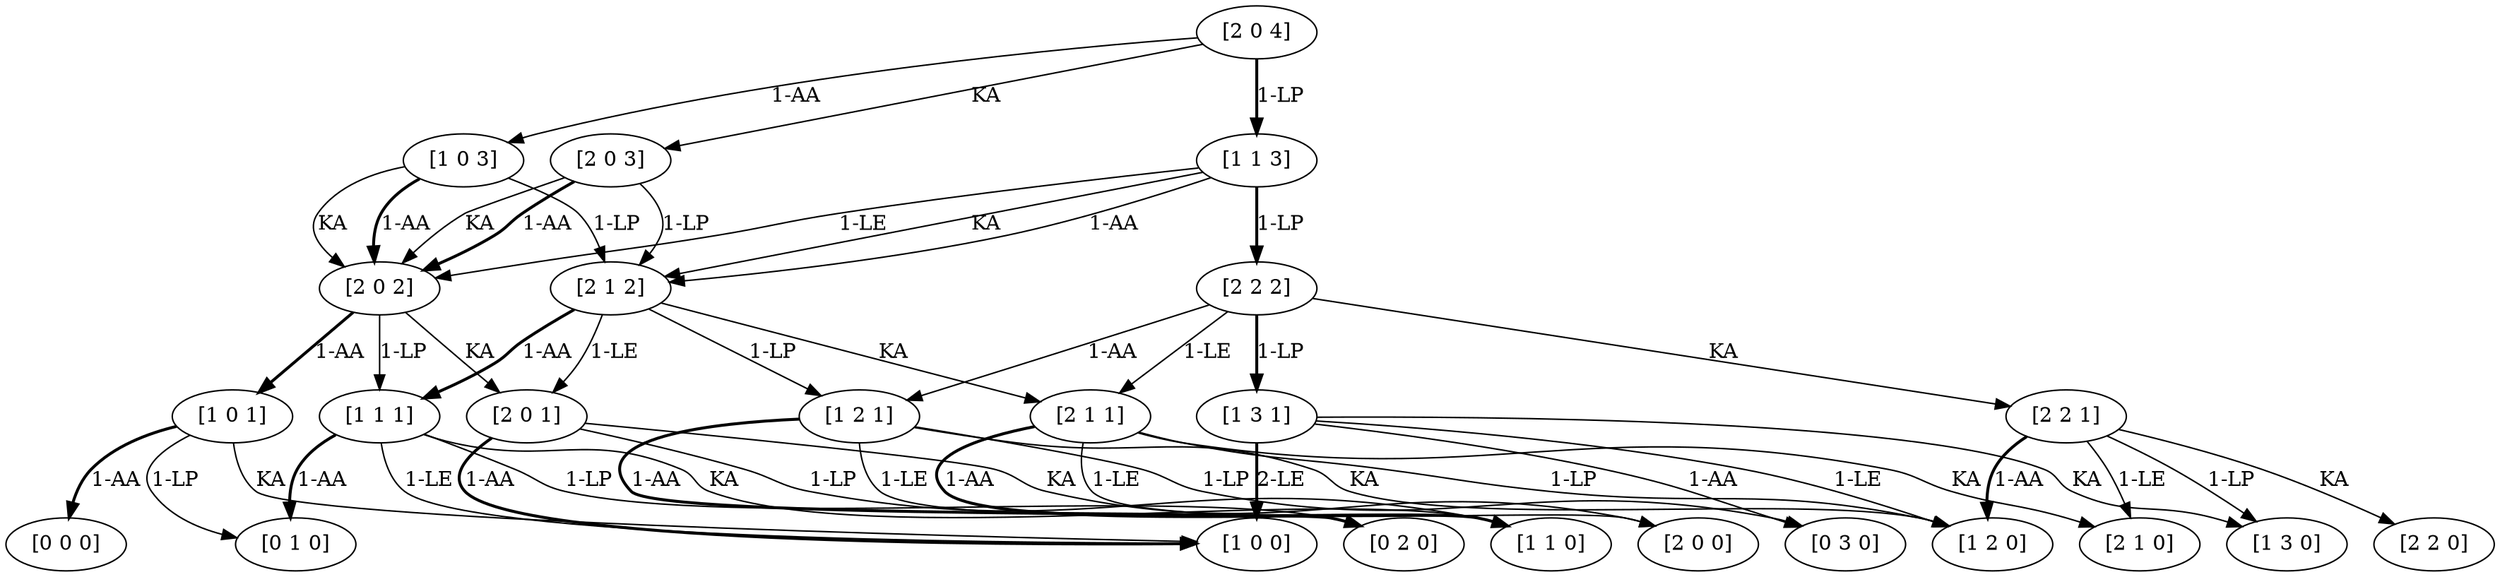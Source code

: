 digraph  {
	node [label="\N"];
	5	 [capacity="[2]",
		label="[2 2 0]",
		stock="[2]",
		time=0,
		value=0.0];
	6	 [capacity="[2]",
		label="[2 2 1]",
		stock="[2]",
		time=1,
		value=100.0];
	6 -> 5 [key=0,
	goal="[2 2 0]",
	label=KA,
	modus=KA,
	not_best_politic=True,
	revenue=0,
	time=1,
	weight=0.0,
	weight_goal=0.0];
10 [capacity="[2]",
	label="[2 1 0]",
	stock="[1]",
	time=0,
	value=0.0];
6 -> 10 [key=1,
goal="[2 1 0]",
label="1-LE",
modus=LE,
not_best_politic=True,
revenue=100,
time=1,
weight=100.0,
weight_goal=0.0];
20 [capacity="[1]",
label="[1 3 0]",
stock="[3]",
time=0,
value=0.0];
6 -> 20 [key=1,
goal="[1 3 0]",
label="1-LP",
modus=LP,
not_best_politic=True,
revenue=0,
time=1,
weight=0.0,
weight_goal=0.0];
25 [capacity="[1]",
label="[1 2 0]",
stock="[2]",
time=0,
value=0.0];
6 -> 25 [key=1,
goal="[1 2 0]",
label="1-AA",
modus=AA,
not_best_politic=False,
revenue=100,
style=bold,
time=1,
weight=100.0,
weight_goal=0.0];
7 [capacity="[2]",
label="[2 2 2]",
stock="[2]",
time=2,
value=450.0];
7 -> 6 [key=0,
goal="[2 2 1]",
label=KA,
modus=KA,
not_best_politic=True,
revenue=0,
time=2,
weight=0.0,
weight_goal=100.0];
11 [capacity="[2]",
label="[2 1 1]",
stock="[1]",
time=1,
value=100.0];
7 -> 11 [key=1,
goal="[2 1 1]",
label="1-LE",
modus=LE,
not_best_politic=True,
revenue=100,
time=2,
weight=100.0,
weight_goal=100.0];
21 [capacity="[1]",
label="[1 3 1]",
stock="[3]",
time=1,
value=600.0];
7 -> 21 [key=1,
goal="[1 3 1]",
label="1-LP",
modus=LP,
not_best_politic=False,
revenue=0,
style=bold,
time=2,
weight=500.0,
weight_goal=600.0];
26 [capacity="[1]",
label="[1 2 1]",
stock="[2]",
time=1,
value=100.0];
7 -> 26 [key=1,
goal="[1 2 1]",
label="1-AA",
modus=AA,
not_best_politic=True,
revenue=100,
time=2,
weight=100.0,
weight_goal=100.0];
11 -> 10 [key=0,
goal="[2 1 0]",
label=KA,
modus=KA,
not_best_politic=True,
revenue=0,
time=1,
weight=0.0,
weight_goal=0.0];
15 [capacity="[2]",
label="[2 0 0]",
stock="[0]",
time=0,
value=0.0];
11 -> 15 [key=1,
goal="[2 0 0]",
label="1-LE",
modus=LE,
not_best_politic=True,
revenue=100,
time=1,
weight=100.0,
weight_goal=0.0];
11 -> 25 [key=1,
goal="[1 2 0]",
label="1-LP",
modus=LP,
not_best_politic=True,
revenue=0,
time=1,
weight=0.0,
weight_goal=0.0];
30 [capacity="[1]",
label="[1 1 0]",
stock="[1]",
time=0,
value=0.0];
11 -> 30 [key=1,
goal="[1 1 0]",
label="1-AA",
modus=AA,
not_best_politic=False,
revenue=100,
style=bold,
time=1,
weight=100.0,
weight_goal=0.0];
12 [capacity="[2]",
label="[2 1 2]",
stock="[1]",
time=2,
value=175.0];
12 -> 11 [key=0,
goal="[2 1 1]",
label=KA,
modus=KA,
not_best_politic=True,
revenue=0,
time=2,
weight=0.0,
weight_goal=100.0];
16 [capacity="[2]",
label="[2 0 1]",
stock="[0]",
time=1,
value=50.0];
12 -> 16 [key=1,
goal="[2 0 1]",
label="1-LE",
modus=LE,
not_best_politic=True,
revenue=100,
time=2,
weight=50.0,
weight_goal=50.0];
12 -> 26 [key=1,
goal="[1 2 1]",
label="1-LP",
modus=LP,
not_best_politic=True,
revenue=0,
time=2,
weight=0.0,
weight_goal=100.0];
31 [capacity="[1]",
label="[1 1 1]",
stock="[1]",
time=1,
value=100.0];
12 -> 31 [key=1,
goal="[1 1 1]",
label="1-AA",
modus=AA,
not_best_politic=False,
revenue=100,
style=bold,
time=2,
weight=100.0,
weight_goal=100.0];
16 -> 15 [key=0,
goal="[2 0 0]",
label=KA,
modus=KA,
not_best_politic=True,
revenue=0,
time=1,
weight=0.0,
weight_goal=0.0];
16 -> 30 [key=1,
goal="[1 1 0]",
label="1-LP",
modus=LP,
not_best_politic=True,
revenue=0,
time=1,
weight=0.0,
weight_goal=0.0];
35 [capacity="[1]",
label="[1 0 0]",
stock="[0]",
time=0,
value=0.0];
16 -> 35 [key=1,
goal="[1 0 0]",
label="1-AA",
modus=AA,
not_best_politic=False,
revenue=100,
style=bold,
time=1,
weight=100.0,
weight_goal=0.0];
17 [capacity="[2]",
label="[2 0 2]",
stock="[0]",
time=2,
value=125.0];
17 -> 16 [key=0,
goal="[2 0 1]",
label=KA,
modus=KA,
not_best_politic=True,
revenue=0,
time=2,
weight=0.0,
weight_goal=50.0];
17 -> 31 [key=1,
goal="[1 1 1]",
label="1-LP",
modus=LP,
not_best_politic=True,
revenue=0,
time=2,
weight=50.0,
weight_goal=100.0];
36 [capacity="[1]",
label="[1 0 1]",
stock="[0]",
time=1,
value=50.0];
17 -> 36 [key=1,
goal="[1 0 1]",
label="1-AA",
modus=AA,
not_best_politic=False,
revenue=100,
style=bold,
time=2,
weight=100.0,
weight_goal=50.0];
18 [capacity="[2]",
label="[2 0 3]",
stock="[0]",
time=3,
value=200.0];
18 -> 12 [key=1,
goal="[2 1 2]",
label="1-LP",
modus=LP,
not_best_politic=True,
revenue=0,
time=3,
weight=50.0,
weight_goal=175.0];
18 -> 17 [key=0,
goal="[2 0 2]",
label=KA,
modus=KA,
not_best_politic=True,
revenue=0,
time=3,
weight=0.0,
weight_goal=125.0];
18 -> 17 [key=1,
goal="[2 0 2]",
label="1-AA",
modus=AA,
not_best_politic=False,
revenue=100,
style=bold,
time=3,
weight=100.0,
weight_goal=125.0];
19 [capacity="[2]",
label="[2 0 4]",
stock="[0]",
time=4,
value=343.75];
19 -> 18 [key=0,
goal="[2 0 3]",
label=KA,
modus=KA,
not_best_politic=True,
revenue=0,
time=4,
weight=0.0,
weight_goal=200.0];
33 [capacity="[1]",
label="[1 1 3]",
stock="[1]",
time=3,
value=387.5];
19 -> 33 [key=1,
goal="[1 1 3]",
label="1-LP",
modus=LP,
not_best_politic=False,
revenue=0,
style=bold,
time=4,
weight=187.5,
weight_goal=387.5];
38 [capacity="[1]",
label="[1 0 3]",
stock="[0]",
time=3,
value=200.0];
19 -> 38 [key=1,
goal="[1 0 3]",
label="1-AA",
modus=AA,
not_best_politic=True,
revenue=100,
time=4,
weight=100.0,
weight_goal=200.0];
21 -> 20 [key=0,
goal="[1 3 0]",
label=KA,
modus=KA,
not_best_politic=True,
revenue=0,
time=1,
weight=0.0,
weight_goal=0.0];
21 -> 25 [key=1,
goal="[1 2 0]",
label="1-LE",
modus=LE,
not_best_politic=True,
revenue=100,
time=1,
weight=100.0,
weight_goal=0.0];
21 -> 35 [key=2,
goal="[1 0 0]",
label="2-LE",
modus=LE,
not_best_politic=False,
revenue=5000,
style=bold,
time=1,
weight=5000.0,
weight_goal=0.0];
40 [capacity="[0]",
label="[0 3 0]",
stock="[3]",
time=0,
value=0.0];
21 -> 40 [key=1,
goal="[0 3 0]",
label="1-AA",
modus=AA,
not_best_politic=True,
revenue=100,
time=1,
weight=100.0,
weight_goal=0.0];
26 -> 25 [key=0,
goal="[1 2 0]",
label=KA,
modus=KA,
not_best_politic=True,
revenue=0,
time=1,
weight=0.0,
weight_goal=0.0];
26 -> 30 [key=1,
goal="[1 1 0]",
label="1-LE",
modus=LE,
not_best_politic=True,
revenue=100,
time=1,
weight=100.0,
weight_goal=0.0];
26 -> 40 [key=1,
goal="[0 3 0]",
label="1-LP",
modus=LP,
not_best_politic=True,
revenue=0,
time=1,
weight=0.0,
weight_goal=0.0];
45 [capacity="[0]",
label="[0 2 0]",
stock="[2]",
time=0,
value=0.0];
26 -> 45 [key=1,
goal="[0 2 0]",
label="1-AA",
modus=AA,
not_best_politic=False,
revenue=100,
style=bold,
time=1,
weight=100.0,
weight_goal=0.0];
31 -> 30 [key=0,
goal="[1 1 0]",
label=KA,
modus=KA,
not_best_politic=True,
revenue=0,
time=1,
weight=0.0,
weight_goal=0.0];
31 -> 35 [key=1,
goal="[1 0 0]",
label="1-LE",
modus=LE,
not_best_politic=True,
revenue=100,
time=1,
weight=100.0,
weight_goal=0.0];
31 -> 45 [key=1,
goal="[0 2 0]",
label="1-LP",
modus=LP,
not_best_politic=True,
revenue=0,
time=1,
weight=0.0,
weight_goal=0.0];
50 [capacity="[0]",
label="[0 1 0]",
stock="[1]",
time=0,
value=0.0];
31 -> 50 [key=1,
goal="[0 1 0]",
label="1-AA",
modus=AA,
not_best_politic=False,
revenue=100,
style=bold,
time=1,
weight=100.0,
weight_goal=0.0];
33 -> 7 [key=1,
goal="[2 2 2]",
label="1-LP",
modus=LP,
not_best_politic=False,
revenue=0,
style=bold,
time=3,
weight=275.0,
weight_goal=450.0];
33 -> 12 [key=0,
goal="[2 1 2]",
label=KA,
modus=KA,
not_best_politic=True,
revenue=0,
time=3,
weight=0.0,
weight_goal=175.0];
33 -> 12 [key=1,
goal="[2 1 2]",
label="1-AA",
modus=AA,
not_best_politic=True,
revenue=100,
time=3,
weight=100.0,
weight_goal=175.0];
33 -> 17 [key=1,
goal="[2 0 2]",
label="1-LE",
modus=LE,
not_best_politic=True,
revenue=100,
time=3,
weight=50.0,
weight_goal=125.0];
36 -> 35 [key=0,
goal="[1 0 0]",
label=KA,
modus=KA,
not_best_politic=True,
revenue=0,
time=1,
weight=0.0,
weight_goal=0.0];
36 -> 50 [key=1,
goal="[0 1 0]",
label="1-LP",
modus=LP,
not_best_politic=True,
revenue=0,
time=1,
weight=0.0,
weight_goal=0.0];
55 [capacity="[0]",
label="[0 0 0]",
stock="[0]",
time=0,
value=0.0];
36 -> 55 [key=1,
goal="[0 0 0]",
label="1-AA",
modus=AA,
not_best_politic=False,
revenue=100,
style=bold,
time=1,
weight=100.0,
weight_goal=0.0];
38 -> 12 [key=1,
goal="[2 1 2]",
label="1-LP",
modus=LP,
not_best_politic=True,
revenue=0,
time=3,
weight=50.0,
weight_goal=175.0];
38 -> 17 [key=0,
goal="[2 0 2]",
label=KA,
modus=KA,
not_best_politic=True,
revenue=0,
time=3,
weight=0.0,
weight_goal=125.0];
38 -> 17 [key=1,
goal="[2 0 2]",
label="1-AA",
modus=AA,
not_best_politic=False,
revenue=100,
style=bold,
time=3,
weight=100.0,
weight_goal=125.0];
}
